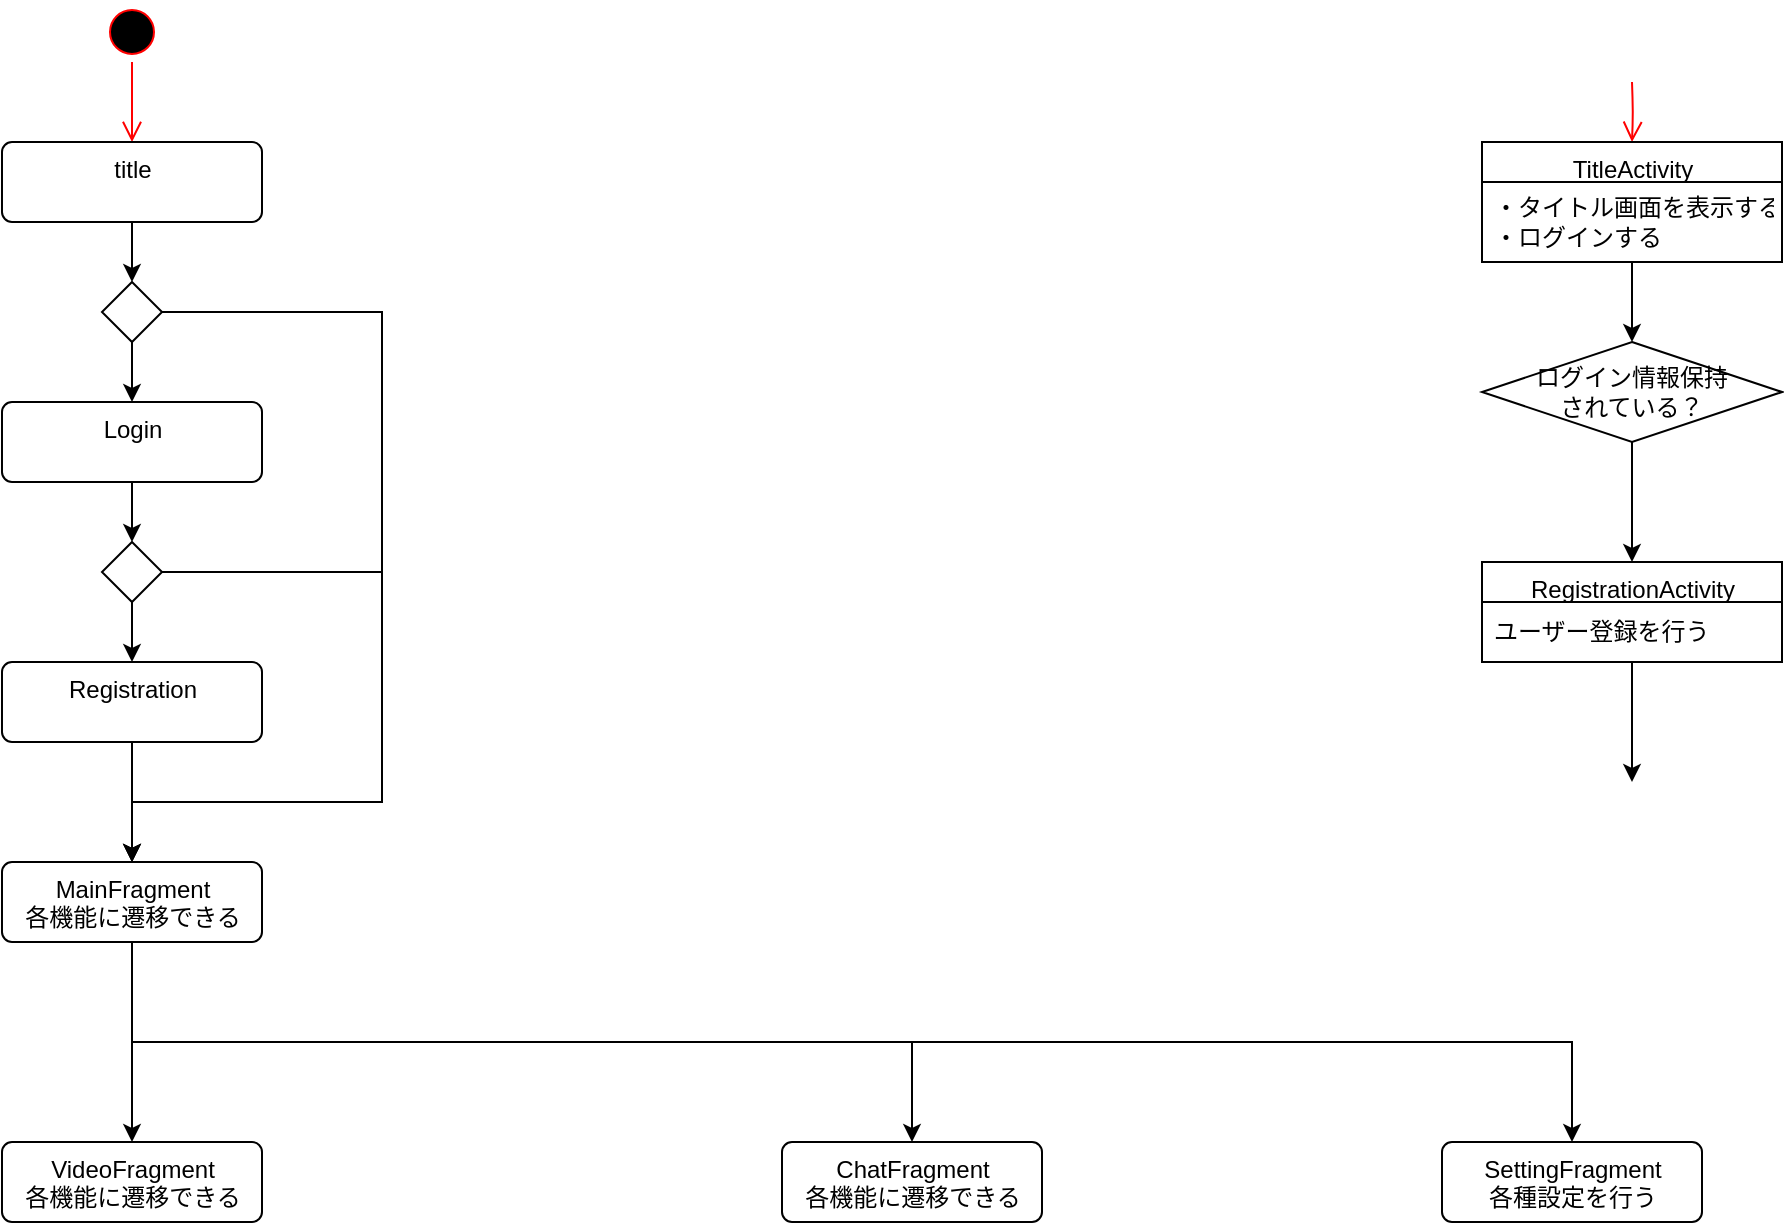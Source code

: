 <mxfile version="14.4.9" type="github" pages="2">
  <diagram id="7FT1WJfjQRpEPwf31pRZ" name="画面遷移図">
    <mxGraphModel dx="1422" dy="804" grid="1" gridSize="10" guides="1" tooltips="1" connect="1" arrows="1" fold="1" page="1" pageScale="1" pageWidth="827" pageHeight="1169" math="0" shadow="0">
      <root>
        <mxCell id="bYey1A3KsAHzrBfrTIWM-0" />
        <mxCell id="bYey1A3KsAHzrBfrTIWM-1" parent="bYey1A3KsAHzrBfrTIWM-0" />
        <mxCell id="rc56VaMp5NfSum0KKDJr-0" value="" style="ellipse;html=1;shape=startState;fillColor=#000000;strokeColor=#ff0000;" parent="bYey1A3KsAHzrBfrTIWM-1" vertex="1">
          <mxGeometry x="110" y="60" width="30" height="30" as="geometry" />
        </mxCell>
        <mxCell id="rc56VaMp5NfSum0KKDJr-1" value="" style="edgeStyle=orthogonalEdgeStyle;html=1;verticalAlign=bottom;endArrow=open;endSize=8;strokeColor=#ff0000;entryX=0.5;entryY=0;entryDx=0;entryDy=0;" parent="bYey1A3KsAHzrBfrTIWM-1" target="rc56VaMp5NfSum0KKDJr-22" edge="1">
          <mxGeometry relative="1" as="geometry">
            <mxPoint x="880.06" y="150" as="targetPoint" />
            <mxPoint x="875" y="100" as="sourcePoint" />
          </mxGeometry>
        </mxCell>
        <mxCell id="TkvjU8KMuTr6uHU56vrc-1" style="edgeStyle=orthogonalEdgeStyle;rounded=0;orthogonalLoop=1;jettySize=auto;html=1;entryX=0.5;entryY=0;entryDx=0;entryDy=0;entryPerimeter=0;" edge="1" parent="bYey1A3KsAHzrBfrTIWM-1" source="rc56VaMp5NfSum0KKDJr-22" target="TkvjU8KMuTr6uHU56vrc-0">
          <mxGeometry relative="1" as="geometry" />
        </mxCell>
        <mxCell id="rc56VaMp5NfSum0KKDJr-22" value="TitleActivity" style="swimlane;fontStyle=0;align=center;verticalAlign=top;childLayout=stackLayout;horizontal=1;startSize=20;horizontalStack=0;resizeParent=1;resizeParentMax=0;resizeLast=0;collapsible=0;marginBottom=0;html=1;" parent="bYey1A3KsAHzrBfrTIWM-1" vertex="1">
          <mxGeometry x="800" y="130" width="150" height="60" as="geometry" />
        </mxCell>
        <mxCell id="rc56VaMp5NfSum0KKDJr-23" value="・タイトル画面を表示する&lt;br&gt;・ログインする" style="text;html=1;strokeColor=none;fillColor=none;align=left;verticalAlign=middle;spacingLeft=4;spacingRight=4;overflow=hidden;rotatable=0;points=[[0,0.5],[1,0.5]];portConstraint=eastwest;" parent="rc56VaMp5NfSum0KKDJr-22" vertex="1">
          <mxGeometry y="20" width="150" height="40" as="geometry" />
        </mxCell>
        <mxCell id="rc56VaMp5NfSum0KKDJr-30" style="edgeStyle=orthogonalEdgeStyle;rounded=0;orthogonalLoop=1;jettySize=auto;html=1;" parent="bYey1A3KsAHzrBfrTIWM-1" source="rc56VaMp5NfSum0KKDJr-24" edge="1">
          <mxGeometry relative="1" as="geometry">
            <mxPoint x="875" y="450" as="targetPoint" />
          </mxGeometry>
        </mxCell>
        <mxCell id="rc56VaMp5NfSum0KKDJr-24" value="RegistrationActivity" style="swimlane;fontStyle=0;align=center;verticalAlign=top;childLayout=stackLayout;horizontal=1;startSize=20;horizontalStack=0;resizeParent=1;resizeParentMax=0;resizeLast=0;collapsible=0;marginBottom=0;html=1;" parent="bYey1A3KsAHzrBfrTIWM-1" vertex="1">
          <mxGeometry x="800" y="340" width="150" height="50" as="geometry" />
        </mxCell>
        <mxCell id="rc56VaMp5NfSum0KKDJr-25" value="ユーザー登録を行う" style="text;html=1;strokeColor=none;fillColor=none;align=left;verticalAlign=middle;spacingLeft=4;spacingRight=4;overflow=hidden;rotatable=0;points=[[0,0.5],[1,0.5]];portConstraint=eastwest;" parent="rc56VaMp5NfSum0KKDJr-24" vertex="1">
          <mxGeometry y="20" width="150" height="30" as="geometry" />
        </mxCell>
        <mxCell id="TkvjU8KMuTr6uHU56vrc-2" value="" style="edgeStyle=orthogonalEdgeStyle;rounded=0;orthogonalLoop=1;jettySize=auto;html=1;exitX=0.5;exitY=1;exitDx=0;exitDy=0;exitPerimeter=0;entryX=0.5;entryY=0;entryDx=0;entryDy=0;" edge="1" parent="bYey1A3KsAHzrBfrTIWM-1" source="TkvjU8KMuTr6uHU56vrc-0" target="rc56VaMp5NfSum0KKDJr-24">
          <mxGeometry y="35" relative="1" as="geometry">
            <mxPoint x="875" y="300" as="sourcePoint" />
            <mxPoint as="offset" />
          </mxGeometry>
        </mxCell>
        <mxCell id="TkvjU8KMuTr6uHU56vrc-0" value="ログイン情報保持&lt;br&gt;されている？" style="strokeWidth=1;html=1;shape=mxgraph.flowchart.decision;whiteSpace=wrap;" vertex="1" parent="bYey1A3KsAHzrBfrTIWM-1">
          <mxGeometry x="800" y="230" width="150" height="50" as="geometry" />
        </mxCell>
        <mxCell id="TkvjU8KMuTr6uHU56vrc-6" value="" style="edgeStyle=orthogonalEdgeStyle;html=1;verticalAlign=bottom;endArrow=open;endSize=8;strokeColor=#ff0000;exitX=0.5;exitY=1;exitDx=0;exitDy=0;entryX=0.5;entryY=0;entryDx=0;entryDy=0;" edge="1" parent="bYey1A3KsAHzrBfrTIWM-1" source="rc56VaMp5NfSum0KKDJr-0" target="TkvjU8KMuTr6uHU56vrc-7">
          <mxGeometry relative="1" as="geometry">
            <mxPoint x="125" y="140" as="targetPoint" />
            <mxPoint x="885" y="110" as="sourcePoint" />
            <Array as="points" />
          </mxGeometry>
        </mxCell>
        <mxCell id="TkvjU8KMuTr6uHU56vrc-14" style="edgeStyle=orthogonalEdgeStyle;rounded=0;orthogonalLoop=1;jettySize=auto;html=1;exitX=0.5;exitY=1;exitDx=0;exitDy=0;entryX=0.5;entryY=0;entryDx=0;entryDy=0;" edge="1" parent="bYey1A3KsAHzrBfrTIWM-1" source="TkvjU8KMuTr6uHU56vrc-7" target="TkvjU8KMuTr6uHU56vrc-9">
          <mxGeometry relative="1" as="geometry" />
        </mxCell>
        <mxCell id="TkvjU8KMuTr6uHU56vrc-7" value="title" style="html=1;align=center;verticalAlign=top;rounded=1;absoluteArcSize=1;arcSize=10;dashed=0;strokeWidth=1;" vertex="1" parent="bYey1A3KsAHzrBfrTIWM-1">
          <mxGeometry x="60" y="130" width="130" height="40" as="geometry" />
        </mxCell>
        <mxCell id="TkvjU8KMuTr6uHU56vrc-16" style="edgeStyle=orthogonalEdgeStyle;rounded=0;orthogonalLoop=1;jettySize=auto;html=1;entryX=0.5;entryY=0;entryDx=0;entryDy=0;" edge="1" parent="bYey1A3KsAHzrBfrTIWM-1" source="TkvjU8KMuTr6uHU56vrc-9" target="TkvjU8KMuTr6uHU56vrc-10">
          <mxGeometry relative="1" as="geometry" />
        </mxCell>
        <mxCell id="TkvjU8KMuTr6uHU56vrc-26" style="edgeStyle=orthogonalEdgeStyle;rounded=0;orthogonalLoop=1;jettySize=auto;html=1;exitX=1;exitY=0.5;exitDx=0;exitDy=0;entryX=0.5;entryY=0;entryDx=0;entryDy=0;" edge="1" parent="bYey1A3KsAHzrBfrTIWM-1" source="TkvjU8KMuTr6uHU56vrc-9" target="TkvjU8KMuTr6uHU56vrc-19">
          <mxGeometry relative="1" as="geometry">
            <Array as="points">
              <mxPoint x="250" y="215" />
              <mxPoint x="250" y="460" />
              <mxPoint x="125" y="460" />
            </Array>
          </mxGeometry>
        </mxCell>
        <mxCell id="TkvjU8KMuTr6uHU56vrc-9" value="" style="rhombus;whiteSpace=wrap;html=1;strokeWidth=1;aspect=fixed;" vertex="1" parent="bYey1A3KsAHzrBfrTIWM-1">
          <mxGeometry x="110" y="200" width="30" height="30" as="geometry" />
        </mxCell>
        <mxCell id="TkvjU8KMuTr6uHU56vrc-17" style="edgeStyle=orthogonalEdgeStyle;rounded=0;orthogonalLoop=1;jettySize=auto;html=1;entryX=0.5;entryY=0;entryDx=0;entryDy=0;" edge="1" parent="bYey1A3KsAHzrBfrTIWM-1" source="TkvjU8KMuTr6uHU56vrc-10" target="TkvjU8KMuTr6uHU56vrc-13">
          <mxGeometry relative="1" as="geometry" />
        </mxCell>
        <mxCell id="TkvjU8KMuTr6uHU56vrc-10" value="Login" style="html=1;align=center;verticalAlign=top;rounded=1;absoluteArcSize=1;arcSize=10;dashed=0;strokeWidth=1;" vertex="1" parent="bYey1A3KsAHzrBfrTIWM-1">
          <mxGeometry x="60" y="260" width="130" height="40" as="geometry" />
        </mxCell>
        <mxCell id="TkvjU8KMuTr6uHU56vrc-23" style="edgeStyle=orthogonalEdgeStyle;rounded=0;orthogonalLoop=1;jettySize=auto;html=1;entryX=0.5;entryY=0;entryDx=0;entryDy=0;" edge="1" parent="bYey1A3KsAHzrBfrTIWM-1" source="TkvjU8KMuTr6uHU56vrc-12" target="TkvjU8KMuTr6uHU56vrc-19">
          <mxGeometry relative="1" as="geometry" />
        </mxCell>
        <mxCell id="TkvjU8KMuTr6uHU56vrc-12" value="Registration" style="html=1;align=center;verticalAlign=top;rounded=1;absoluteArcSize=1;arcSize=10;dashed=0;strokeWidth=1;" vertex="1" parent="bYey1A3KsAHzrBfrTIWM-1">
          <mxGeometry x="60" y="390" width="130" height="40" as="geometry" />
        </mxCell>
        <mxCell id="TkvjU8KMuTr6uHU56vrc-18" style="edgeStyle=orthogonalEdgeStyle;rounded=0;orthogonalLoop=1;jettySize=auto;html=1;exitX=0.5;exitY=1;exitDx=0;exitDy=0;entryX=0.5;entryY=0;entryDx=0;entryDy=0;" edge="1" parent="bYey1A3KsAHzrBfrTIWM-1" source="TkvjU8KMuTr6uHU56vrc-13" target="TkvjU8KMuTr6uHU56vrc-12">
          <mxGeometry relative="1" as="geometry" />
        </mxCell>
        <mxCell id="TkvjU8KMuTr6uHU56vrc-27" style="edgeStyle=orthogonalEdgeStyle;rounded=0;orthogonalLoop=1;jettySize=auto;html=1;exitX=1;exitY=0.5;exitDx=0;exitDy=0;entryX=0.5;entryY=0;entryDx=0;entryDy=0;" edge="1" parent="bYey1A3KsAHzrBfrTIWM-1" source="TkvjU8KMuTr6uHU56vrc-13" target="TkvjU8KMuTr6uHU56vrc-19">
          <mxGeometry relative="1" as="geometry">
            <Array as="points">
              <mxPoint x="250" y="345" />
              <mxPoint x="250" y="460" />
              <mxPoint x="125" y="460" />
            </Array>
          </mxGeometry>
        </mxCell>
        <mxCell id="TkvjU8KMuTr6uHU56vrc-13" value="" style="rhombus;whiteSpace=wrap;html=1;strokeWidth=1;aspect=fixed;" vertex="1" parent="bYey1A3KsAHzrBfrTIWM-1">
          <mxGeometry x="110" y="330" width="30" height="30" as="geometry" />
        </mxCell>
        <mxCell id="TkvjU8KMuTr6uHU56vrc-28" style="edgeStyle=orthogonalEdgeStyle;rounded=0;orthogonalLoop=1;jettySize=auto;html=1;exitX=0.5;exitY=1;exitDx=0;exitDy=0;entryX=0.5;entryY=0;entryDx=0;entryDy=0;" edge="1" parent="bYey1A3KsAHzrBfrTIWM-1" source="TkvjU8KMuTr6uHU56vrc-19" target="TkvjU8KMuTr6uHU56vrc-22">
          <mxGeometry relative="1" as="geometry" />
        </mxCell>
        <mxCell id="TkvjU8KMuTr6uHU56vrc-29" style="edgeStyle=orthogonalEdgeStyle;rounded=0;orthogonalLoop=1;jettySize=auto;html=1;exitX=0.5;exitY=1;exitDx=0;exitDy=0;entryX=0.5;entryY=0;entryDx=0;entryDy=0;" edge="1" parent="bYey1A3KsAHzrBfrTIWM-1" source="TkvjU8KMuTr6uHU56vrc-19" target="TkvjU8KMuTr6uHU56vrc-21">
          <mxGeometry relative="1" as="geometry" />
        </mxCell>
        <mxCell id="TkvjU8KMuTr6uHU56vrc-30" style="edgeStyle=orthogonalEdgeStyle;rounded=0;orthogonalLoop=1;jettySize=auto;html=1;exitX=0.5;exitY=1;exitDx=0;exitDy=0;entryX=0.5;entryY=0;entryDx=0;entryDy=0;" edge="1" parent="bYey1A3KsAHzrBfrTIWM-1" source="TkvjU8KMuTr6uHU56vrc-19" target="TkvjU8KMuTr6uHU56vrc-20">
          <mxGeometry relative="1" as="geometry" />
        </mxCell>
        <mxCell id="TkvjU8KMuTr6uHU56vrc-19" value="MainFragment&lt;br&gt;各機能に遷移できる" style="html=1;align=center;verticalAlign=top;rounded=1;absoluteArcSize=1;arcSize=10;dashed=0;strokeWidth=1;" vertex="1" parent="bYey1A3KsAHzrBfrTIWM-1">
          <mxGeometry x="60" y="490" width="130" height="40" as="geometry" />
        </mxCell>
        <mxCell id="TkvjU8KMuTr6uHU56vrc-20" value="SettingFragment&lt;br&gt;各種設定を行う" style="html=1;align=center;verticalAlign=top;rounded=1;absoluteArcSize=1;arcSize=10;dashed=0;strokeWidth=1;" vertex="1" parent="bYey1A3KsAHzrBfrTIWM-1">
          <mxGeometry x="780" y="630" width="130" height="40" as="geometry" />
        </mxCell>
        <mxCell id="TkvjU8KMuTr6uHU56vrc-21" value="ChatFragment&lt;br&gt;各機能に遷移できる" style="html=1;align=center;verticalAlign=top;rounded=1;absoluteArcSize=1;arcSize=10;dashed=0;strokeWidth=1;" vertex="1" parent="bYey1A3KsAHzrBfrTIWM-1">
          <mxGeometry x="450" y="630" width="130" height="40" as="geometry" />
        </mxCell>
        <mxCell id="TkvjU8KMuTr6uHU56vrc-22" value="VideoFragment&lt;br&gt;各機能に遷移できる" style="html=1;align=center;verticalAlign=top;rounded=1;absoluteArcSize=1;arcSize=10;dashed=0;strokeWidth=1;" vertex="1" parent="bYey1A3KsAHzrBfrTIWM-1">
          <mxGeometry x="60" y="630" width="130" height="40" as="geometry" />
        </mxCell>
      </root>
    </mxGraphModel>
  </diagram>
  <diagram id="CE5qky0_GnGVTlsXkgIM" name="画面遷移図（イメージ）">
    <mxGraphModel dx="1422" dy="804" grid="1" gridSize="10" guides="1" tooltips="1" connect="1" arrows="1" fold="1" page="1" pageScale="1" pageWidth="827" pageHeight="1169" math="0" shadow="0">
      <root>
        <mxCell id="0" />
        <mxCell id="1" parent="0" />
        <mxCell id="BGweZF3bPn3HhY50qz7O-3" value="" style="rounded=0;whiteSpace=wrap;html=1;" parent="1" vertex="1">
          <mxGeometry x="40" y="100" width="160" height="320" as="geometry" />
        </mxCell>
        <mxCell id="BGweZF3bPn3HhY50qz7O-7" value="" style="ellipse;whiteSpace=wrap;html=1;aspect=fixed;" parent="1" vertex="1">
          <mxGeometry x="80" y="140" width="80" height="80" as="geometry" />
        </mxCell>
        <mxCell id="BGweZF3bPn3HhY50qz7O-2" value="画面サイズはiPhoneX(160,320)で仮設定" style="text;html=1;align=center;verticalAlign=middle;resizable=0;points=[];autosize=1;" parent="1" vertex="1">
          <mxGeometry x="15" y="20" width="230" height="20" as="geometry" />
        </mxCell>
        <mxCell id="BGweZF3bPn3HhY50qz7O-5" value="" style="shape=actor;whiteSpace=wrap;html=1;" parent="1" vertex="1">
          <mxGeometry x="100" y="150" width="40" height="60" as="geometry" />
        </mxCell>
        <mxCell id="BGweZF3bPn3HhY50qz7O-12" value="" style="group" parent="1" vertex="1" connectable="0">
          <mxGeometry x="140" y="140" width="31.3" height="31.3" as="geometry" />
        </mxCell>
        <mxCell id="BGweZF3bPn3HhY50qz7O-4" value="" style="ellipse;whiteSpace=wrap;html=1;aspect=fixed;" parent="BGweZF3bPn3HhY50qz7O-12" vertex="1">
          <mxGeometry width="31.3" height="31.3" as="geometry" />
        </mxCell>
        <mxCell id="BGweZF3bPn3HhY50qz7O-6" value="" style="html=1;verticalLabelPosition=bottom;align=center;labelBackgroundColor=#ffffff;verticalAlign=top;strokeWidth=2;strokeColor=#0080F0;shadow=0;dashed=0;shape=mxgraph.ios7.icons.camera;aspect=fixed;" parent="BGweZF3bPn3HhY50qz7O-12" vertex="1">
          <mxGeometry x="3.15" y="8.4" width="25" height="14.5" as="geometry" />
        </mxCell>
        <mxCell id="BGweZF3bPn3HhY50qz7O-14" value="user page" style="text;html=1;align=center;verticalAlign=middle;resizable=0;points=[];autosize=1;" parent="1" vertex="1">
          <mxGeometry x="85" y="70" width="70" height="20" as="geometry" />
        </mxCell>
        <mxCell id="BGweZF3bPn3HhY50qz7O-15" value="" style="rounded=0;whiteSpace=wrap;html=1;" parent="1" vertex="1">
          <mxGeometry x="290" y="100" width="160" height="320" as="geometry" />
        </mxCell>
        <mxCell id="BGweZF3bPn3HhY50qz7O-16" value="" style="rounded=0;whiteSpace=wrap;html=1;" parent="1" vertex="1">
          <mxGeometry x="550" y="100" width="160" height="320" as="geometry" />
        </mxCell>
      </root>
    </mxGraphModel>
  </diagram>
</mxfile>
